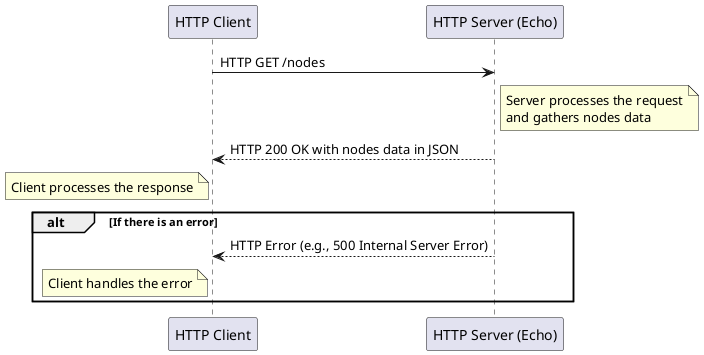 @startuml
participant "HTTP Client" as client
participant "HTTP Server (Echo)" as server

client -> server: HTTP GET /nodes
note right of server: Server processes the request\nand gathers nodes data
server --> client: HTTP 200 OK with nodes data in JSON
note left of client: Client processes the response

alt If there is an error
    server --> client: HTTP Error (e.g., 500 Internal Server Error)
    note left of client: Client handles the error
end

@enduml
